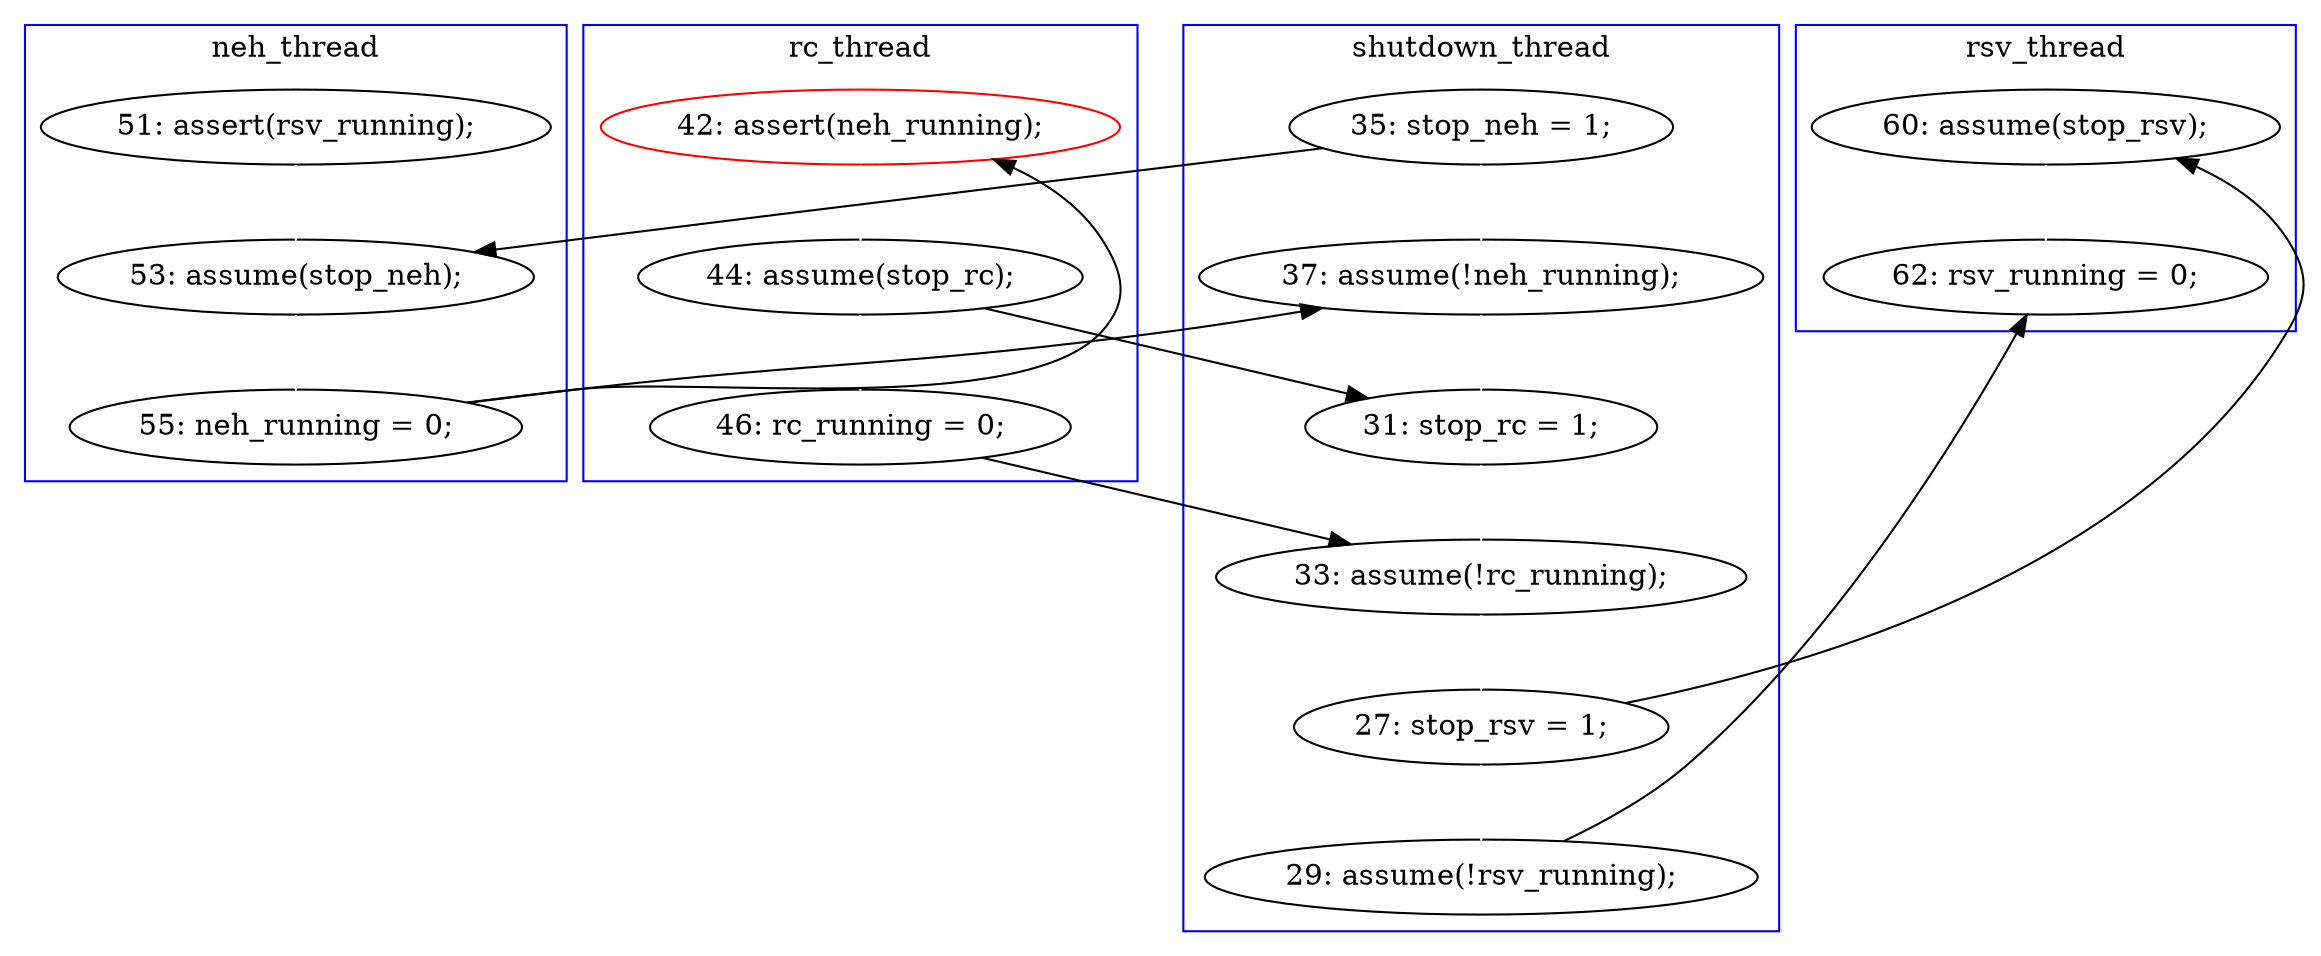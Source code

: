 digraph Counterexample {
	17 -> 18 [color = white, style = solid]
	24 -> 29 [color = black, style = solid, constraint = false]
	18 -> 19 [color = white, style = solid]
	19 -> 23 [color = black, style = solid, constraint = false]
	31 -> 35 [color = black, style = solid, constraint = false]
	28 -> 29 [color = white, style = solid]
	24 -> 25 [color = white, style = solid]
	29 -> 30 [color = white, style = solid]
	23 -> 24 [color = white, style = solid]
	31 -> 32 [color = white, style = solid]
	16 -> 28 [color = white, style = solid]
	32 -> 36 [color = black, style = solid, constraint = false]
	19 -> 28 [color = black, style = solid, constraint = false]
	35 -> 36 [color = white, style = solid]
	25 -> 30 [color = black, style = solid, constraint = false]
	16 -> 18 [color = black, style = solid, constraint = false]
	30 -> 31 [color = white, style = solid]
	subgraph cluster4 {
		label = rsv_thread
		color = blue
		35  [label = "60: assume(stop_rsv);"]
		36  [label = "62: rsv_running = 0;"]
	}
	subgraph cluster2 {
		label = rc_thread
		color = blue
		24  [label = "44: assume(stop_rc);"]
		25  [label = "46: rc_running = 0;"]
		23  [label = "42: assert(neh_running);", color = red]
	}
	subgraph cluster3 {
		label = neh_thread
		color = blue
		18  [label = "53: assume(stop_neh);"]
		17  [label = "51: assert(rsv_running);"]
		19  [label = "55: neh_running = 0;"]
	}
	subgraph cluster1 {
		label = shutdown_thread
		color = blue
		28  [label = "37: assume(!neh_running);"]
		16  [label = "35: stop_neh = 1;"]
		30  [label = "33: assume(!rc_running);"]
		31  [label = "27: stop_rsv = 1;"]
		32  [label = "29: assume(!rsv_running);"]
		29  [label = "31: stop_rc = 1;"]
	}
}